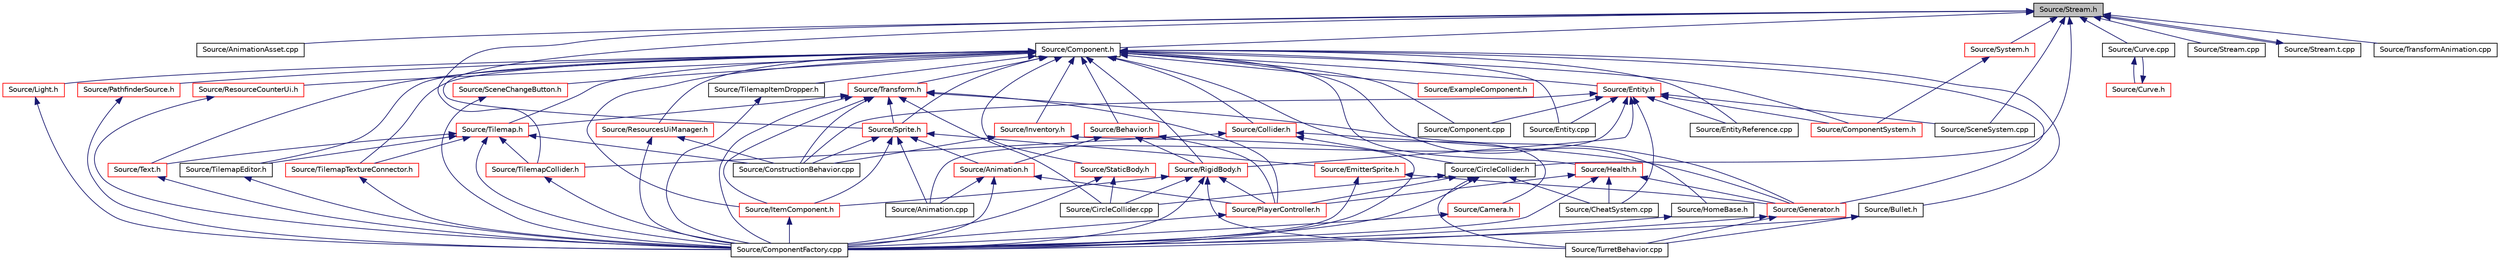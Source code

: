 digraph "Source/Stream.h"
{
 // LATEX_PDF_SIZE
  edge [fontname="Helvetica",fontsize="10",labelfontname="Helvetica",labelfontsize="10"];
  node [fontname="Helvetica",fontsize="10",shape=record];
  Node1 [label="Source/Stream.h",height=0.2,width=0.4,color="black", fillcolor="grey75", style="filled", fontcolor="black",tooltip="JSON File reading/writing."];
  Node1 -> Node2 [dir="back",color="midnightblue",fontsize="10",style="solid"];
  Node2 [label="Source/AnimationAsset.cpp",height=0.2,width=0.4,color="black", fillcolor="white", style="filled",URL="$AnimationAsset_8cpp.html",tooltip="Asset that contains information about a spritesheet animation."];
  Node1 -> Node3 [dir="back",color="midnightblue",fontsize="10",style="solid"];
  Node3 [label="Source/CircleCollider.h",height=0.2,width=0.4,color="black", fillcolor="white", style="filled",URL="$CircleCollider_8h.html",tooltip="Circle-shaped collider."];
  Node3 -> Node4 [dir="back",color="midnightblue",fontsize="10",style="solid"];
  Node4 [label="Source/CheatSystem.cpp",height=0.2,width=0.4,color="black", fillcolor="white", style="filled",URL="$CheatSystem_8cpp.html",tooltip="CheatSystem Class definition."];
  Node3 -> Node5 [dir="back",color="midnightblue",fontsize="10",style="solid"];
  Node5 [label="Source/CircleCollider.cpp",height=0.2,width=0.4,color="black", fillcolor="white", style="filled",URL="$CircleCollider_8cpp.html",tooltip="Circle-shaped collider."];
  Node3 -> Node6 [dir="back",color="midnightblue",fontsize="10",style="solid"];
  Node6 [label="Source/ComponentFactory.cpp",height=0.2,width=0.4,color="black", fillcolor="white", style="filled",URL="$ComponentFactory_8cpp.html",tooltip="Definitions for the component factory class."];
  Node3 -> Node7 [dir="back",color="midnightblue",fontsize="10",style="solid"];
  Node7 [label="Source/PlayerController.h",height=0.2,width=0.4,color="red", fillcolor="white", style="filled",URL="$PlayerController_8h.html",tooltip="PlayerController Behaviour Class."];
  Node7 -> Node6 [dir="back",color="midnightblue",fontsize="10",style="solid"];
  Node3 -> Node10 [dir="back",color="midnightblue",fontsize="10",style="solid"];
  Node10 [label="Source/TurretBehavior.cpp",height=0.2,width=0.4,color="black", fillcolor="white", style="filled",URL="$TurretBehavior_8cpp.html",tooltip="Behavior Compenent for Basic Turret"];
  Node1 -> Node11 [dir="back",color="midnightblue",fontsize="10",style="solid"];
  Node11 [label="Source/Component.h",height=0.2,width=0.4,color="black", fillcolor="white", style="filled",URL="$Component_8h.html",tooltip="Virtual component header."];
  Node11 -> Node12 [dir="back",color="midnightblue",fontsize="10",style="solid"];
  Node12 [label="Source/Behavior.h",height=0.2,width=0.4,color="red", fillcolor="white", style="filled",URL="$Behavior_8h.html",tooltip="Virtual behavior component header."];
  Node12 -> Node13 [dir="back",color="midnightblue",fontsize="10",style="solid"];
  Node13 [label="Source/Animation.h",height=0.2,width=0.4,color="red", fillcolor="white", style="filled",URL="$Animation_8h.html",tooltip="animation component class"];
  Node13 -> Node14 [dir="back",color="midnightblue",fontsize="10",style="solid"];
  Node14 [label="Source/Animation.cpp",height=0.2,width=0.4,color="black", fillcolor="white", style="filled",URL="$Animation_8cpp.html",tooltip="animation component implimentation"];
  Node13 -> Node6 [dir="back",color="midnightblue",fontsize="10",style="solid"];
  Node13 -> Node7 [dir="back",color="midnightblue",fontsize="10",style="solid"];
  Node12 -> Node7 [dir="back",color="midnightblue",fontsize="10",style="solid"];
  Node12 -> Node48 [dir="back",color="midnightblue",fontsize="10",style="solid"];
  Node48 [label="Source/RigidBody.h",height=0.2,width=0.4,color="red", fillcolor="white", style="filled",URL="$RigidBody_8h_source.html",tooltip=" "];
  Node48 -> Node5 [dir="back",color="midnightblue",fontsize="10",style="solid"];
  Node48 -> Node6 [dir="back",color="midnightblue",fontsize="10",style="solid"];
  Node48 -> Node59 [dir="back",color="midnightblue",fontsize="10",style="solid"];
  Node59 [label="Source/ItemComponent.h",height=0.2,width=0.4,color="red", fillcolor="white", style="filled",URL="$ItemComponent_8h.html",tooltip="Item in the world that can be picked up."];
  Node59 -> Node6 [dir="back",color="midnightblue",fontsize="10",style="solid"];
  Node48 -> Node7 [dir="back",color="midnightblue",fontsize="10",style="solid"];
  Node48 -> Node10 [dir="back",color="midnightblue",fontsize="10",style="solid"];
  Node11 -> Node62 [dir="back",color="midnightblue",fontsize="10",style="solid"];
  Node62 [label="Source/Bullet.h",height=0.2,width=0.4,color="black", fillcolor="white", style="filled",URL="$Bullet_8h_source.html",tooltip=" "];
  Node62 -> Node6 [dir="back",color="midnightblue",fontsize="10",style="solid"];
  Node62 -> Node10 [dir="back",color="midnightblue",fontsize="10",style="solid"];
  Node11 -> Node63 [dir="back",color="midnightblue",fontsize="10",style="solid"];
  Node63 [label="Source/Camera.h",height=0.2,width=0.4,color="red", fillcolor="white", style="filled",URL="$Camera_8h.html",tooltip="Camera component for rendering."];
  Node63 -> Node6 [dir="back",color="midnightblue",fontsize="10",style="solid"];
  Node11 -> Node75 [dir="back",color="midnightblue",fontsize="10",style="solid"];
  Node75 [label="Source/Collider.h",height=0.2,width=0.4,color="red", fillcolor="white", style="filled",URL="$Collider_8h.html",tooltip="Base component for detecting collisions."];
  Node75 -> Node3 [dir="back",color="midnightblue",fontsize="10",style="solid"];
  Node75 -> Node24 [dir="back",color="midnightblue",fontsize="10",style="solid"];
  Node24 [label="Source/Generator.h",height=0.2,width=0.4,color="red", fillcolor="white", style="filled",URL="$Generator_8h_source.html",tooltip=" "];
  Node24 -> Node6 [dir="back",color="midnightblue",fontsize="10",style="solid"];
  Node24 -> Node10 [dir="back",color="midnightblue",fontsize="10",style="solid"];
  Node75 -> Node76 [dir="back",color="midnightblue",fontsize="10",style="solid"];
  Node76 [label="Source/TilemapCollider.h",height=0.2,width=0.4,color="red", fillcolor="white", style="filled",URL="$TilemapCollider_8h.html",tooltip="tilemap collider"];
  Node76 -> Node6 [dir="back",color="midnightblue",fontsize="10",style="solid"];
  Node11 -> Node77 [dir="back",color="midnightblue",fontsize="10",style="solid"];
  Node77 [label="Source/Component.cpp",height=0.2,width=0.4,color="black", fillcolor="white", style="filled",URL="$Component_8cpp.html",tooltip="Virtual component header."];
  Node11 -> Node78 [dir="back",color="midnightblue",fontsize="10",style="solid"];
  Node78 [label="Source/ComponentSystem.h",height=0.2,width=0.4,color="red", fillcolor="white", style="filled",URL="$ComponentSystem_8h.html",tooltip="System that keeps track of a specific kind of Component."];
  Node11 -> Node82 [dir="back",color="midnightblue",fontsize="10",style="solid"];
  Node82 [label="Source/Entity.cpp",height=0.2,width=0.4,color="black", fillcolor="white", style="filled",URL="$Entity_8cpp.html",tooltip="Function definitions for the Entity class."];
  Node11 -> Node86 [dir="back",color="midnightblue",fontsize="10",style="solid"];
  Node86 [label="Source/Entity.h",height=0.2,width=0.4,color="red", fillcolor="white", style="filled",URL="$Entity_8h.html",tooltip="Entity class which holds Components."];
  Node86 -> Node14 [dir="back",color="midnightblue",fontsize="10",style="solid"];
  Node86 -> Node4 [dir="back",color="midnightblue",fontsize="10",style="solid"];
  Node86 -> Node77 [dir="back",color="midnightblue",fontsize="10",style="solid"];
  Node86 -> Node78 [dir="back",color="midnightblue",fontsize="10",style="solid"];
  Node86 -> Node22 [dir="back",color="midnightblue",fontsize="10",style="solid"];
  Node22 [label="Source/ConstructionBehavior.cpp",height=0.2,width=0.4,color="black", fillcolor="white", style="filled",URL="$ConstructionBehavior_8cpp.html",tooltip="handles the construction of towers and modification of terrain"];
  Node86 -> Node82 [dir="back",color="midnightblue",fontsize="10",style="solid"];
  Node86 -> Node114 [dir="back",color="midnightblue",fontsize="10",style="solid"];
  Node114 [label="Source/EntityReference.cpp",height=0.2,width=0.4,color="black", fillcolor="white", style="filled",URL="$EntityReference_8cpp.html",tooltip="a reference to an Entity in the scene"];
  Node86 -> Node48 [dir="back",color="midnightblue",fontsize="10",style="solid"];
  Node86 -> Node110 [dir="back",color="midnightblue",fontsize="10",style="solid"];
  Node110 [label="Source/SceneSystem.cpp",height=0.2,width=0.4,color="black", fillcolor="white", style="filled",URL="$SceneSystem_8cpp.html",tooltip="handles the process of resetting and changing scenes"];
  Node11 -> Node114 [dir="back",color="midnightblue",fontsize="10",style="solid"];
  Node11 -> Node122 [dir="back",color="midnightblue",fontsize="10",style="solid"];
  Node122 [label="Source/ExampleComponent.h",height=0.2,width=0.4,color="red", fillcolor="white", style="filled",URL="$ExampleComponent_8h.html",tooltip="DESCRIPTION HERE."];
  Node11 -> Node24 [dir="back",color="midnightblue",fontsize="10",style="solid"];
  Node11 -> Node124 [dir="back",color="midnightblue",fontsize="10",style="solid"];
  Node124 [label="Source/Health.h",height=0.2,width=0.4,color="red", fillcolor="white", style="filled",URL="$Health_8h_source.html",tooltip=" "];
  Node124 -> Node4 [dir="back",color="midnightblue",fontsize="10",style="solid"];
  Node124 -> Node6 [dir="back",color="midnightblue",fontsize="10",style="solid"];
  Node124 -> Node24 [dir="back",color="midnightblue",fontsize="10",style="solid"];
  Node124 -> Node7 [dir="back",color="midnightblue",fontsize="10",style="solid"];
  Node11 -> Node125 [dir="back",color="midnightblue",fontsize="10",style="solid"];
  Node125 [label="Source/HomeBase.h",height=0.2,width=0.4,color="black", fillcolor="white", style="filled",URL="$HomeBase_8h_source.html",tooltip=" "];
  Node125 -> Node6 [dir="back",color="midnightblue",fontsize="10",style="solid"];
  Node11 -> Node126 [dir="back",color="midnightblue",fontsize="10",style="solid"];
  Node126 [label="Source/Inventory.h",height=0.2,width=0.4,color="red", fillcolor="white", style="filled",URL="$Inventory_8h.html",tooltip="Inventory component that stores items."];
  Node126 -> Node6 [dir="back",color="midnightblue",fontsize="10",style="solid"];
  Node126 -> Node22 [dir="back",color="midnightblue",fontsize="10",style="solid"];
  Node11 -> Node59 [dir="back",color="midnightblue",fontsize="10",style="solid"];
  Node11 -> Node127 [dir="back",color="midnightblue",fontsize="10",style="solid"];
  Node127 [label="Source/Light.h",height=0.2,width=0.4,color="red", fillcolor="white", style="filled",URL="$Light_8h.html",tooltip="Light source component. It shines."];
  Node127 -> Node6 [dir="back",color="midnightblue",fontsize="10",style="solid"];
  Node11 -> Node128 [dir="back",color="midnightblue",fontsize="10",style="solid"];
  Node128 [label="Source/PathfinderSource.h",height=0.2,width=0.4,color="red", fillcolor="white", style="filled",URL="$PathfinderSource_8h.html",tooltip="Defines parent entity as the map for pathfinding."];
  Node128 -> Node6 [dir="back",color="midnightblue",fontsize="10",style="solid"];
  Node11 -> Node129 [dir="back",color="midnightblue",fontsize="10",style="solid"];
  Node129 [label="Source/ResourceCounterUi.h",height=0.2,width=0.4,color="red", fillcolor="white", style="filled",URL="$ResourceCounterUi_8h.html",tooltip="Ui Component that displays a resource sprite and a count."];
  Node129 -> Node6 [dir="back",color="midnightblue",fontsize="10",style="solid"];
  Node11 -> Node91 [dir="back",color="midnightblue",fontsize="10",style="solid"];
  Node91 [label="Source/ResourcesUiManager.h",height=0.2,width=0.4,color="red", fillcolor="white", style="filled",URL="$ResourcesUiManager_8h.html",tooltip="Component that manages the UI for displaying what resources a player currently has."];
  Node91 -> Node6 [dir="back",color="midnightblue",fontsize="10",style="solid"];
  Node91 -> Node22 [dir="back",color="midnightblue",fontsize="10",style="solid"];
  Node11 -> Node48 [dir="back",color="midnightblue",fontsize="10",style="solid"];
  Node11 -> Node130 [dir="back",color="midnightblue",fontsize="10",style="solid"];
  Node130 [label="Source/SceneChangeButton.h",height=0.2,width=0.4,color="red", fillcolor="white", style="filled",URL="$SceneChangeButton_8h.html",tooltip="Component that changes the scene when clicked."];
  Node130 -> Node6 [dir="back",color="midnightblue",fontsize="10",style="solid"];
  Node11 -> Node92 [dir="back",color="midnightblue",fontsize="10",style="solid"];
  Node92 [label="Source/Sprite.h",height=0.2,width=0.4,color="red", fillcolor="white", style="filled",URL="$Sprite_8h_source.html",tooltip=" "];
  Node92 -> Node14 [dir="back",color="midnightblue",fontsize="10",style="solid"];
  Node92 -> Node13 [dir="back",color="midnightblue",fontsize="10",style="solid"];
  Node92 -> Node22 [dir="back",color="midnightblue",fontsize="10",style="solid"];
  Node92 -> Node93 [dir="back",color="midnightblue",fontsize="10",style="solid"];
  Node93 [label="Source/EmitterSprite.h",height=0.2,width=0.4,color="red", fillcolor="white", style="filled",URL="$EmitterSprite_8h.html",tooltip="Renders particles using data from SSBO."];
  Node93 -> Node6 [dir="back",color="midnightblue",fontsize="10",style="solid"];
  Node93 -> Node24 [dir="back",color="midnightblue",fontsize="10",style="solid"];
  Node92 -> Node59 [dir="back",color="midnightblue",fontsize="10",style="solid"];
  Node11 -> Node131 [dir="back",color="midnightblue",fontsize="10",style="solid"];
  Node131 [label="Source/StaticBody.h",height=0.2,width=0.4,color="red", fillcolor="white", style="filled",URL="$StaticBody_8h.html",tooltip="pysics body which can be collided with and does not move"];
  Node131 -> Node5 [dir="back",color="midnightblue",fontsize="10",style="solid"];
  Node131 -> Node6 [dir="back",color="midnightblue",fontsize="10",style="solid"];
  Node11 -> Node119 [dir="back",color="midnightblue",fontsize="10",style="solid"];
  Node119 [label="Source/Text.h",height=0.2,width=0.4,color="red", fillcolor="white", style="filled",URL="$Text_8h.html",tooltip="Component that makes use of Tilemap to draw text."];
  Node119 -> Node6 [dir="back",color="midnightblue",fontsize="10",style="solid"];
  Node11 -> Node118 [dir="back",color="midnightblue",fontsize="10",style="solid"];
  Node118 [label="Source/Tilemap.h",height=0.2,width=0.4,color="red", fillcolor="white", style="filled",URL="$Tilemap_8h.html",tooltip="Tilemap component - loads and manages a tilemap array."];
  Node118 -> Node6 [dir="back",color="midnightblue",fontsize="10",style="solid"];
  Node118 -> Node22 [dir="back",color="midnightblue",fontsize="10",style="solid"];
  Node118 -> Node119 [dir="back",color="midnightblue",fontsize="10",style="solid"];
  Node118 -> Node76 [dir="back",color="midnightblue",fontsize="10",style="solid"];
  Node118 -> Node99 [dir="back",color="midnightblue",fontsize="10",style="solid"];
  Node99 [label="Source/TilemapEditor.h",height=0.2,width=0.4,color="black", fillcolor="white", style="filled",URL="$TilemapEditor_8h.html",tooltip="Component that allows direct editing of a Tilemap."];
  Node99 -> Node6 [dir="back",color="midnightblue",fontsize="10",style="solid"];
  Node118 -> Node121 [dir="back",color="midnightblue",fontsize="10",style="solid"];
  Node121 [label="Source/TilemapTextureConnector.h",height=0.2,width=0.4,color="red", fillcolor="white", style="filled",URL="$TilemapTextureConnector_8h.html",tooltip="Component that uses a parent 'source' tilemap to update a child tilemap with connected textures."];
  Node121 -> Node6 [dir="back",color="midnightblue",fontsize="10",style="solid"];
  Node11 -> Node99 [dir="back",color="midnightblue",fontsize="10",style="solid"];
  Node11 -> Node100 [dir="back",color="midnightblue",fontsize="10",style="solid"];
  Node100 [label="Source/TilemapItemDropper.h",height=0.2,width=0.4,color="black", fillcolor="white", style="filled",URL="$TilemapItemDropper_8h.html",tooltip="Drops an item whenever a tile is broken."];
  Node100 -> Node6 [dir="back",color="midnightblue",fontsize="10",style="solid"];
  Node11 -> Node121 [dir="back",color="midnightblue",fontsize="10",style="solid"];
  Node11 -> Node133 [dir="back",color="midnightblue",fontsize="10",style="solid"];
  Node133 [label="Source/Transform.h",height=0.2,width=0.4,color="red", fillcolor="white", style="filled",URL="$Transform_8h.html",tooltip="Transform."];
  Node133 -> Node5 [dir="back",color="midnightblue",fontsize="10",style="solid"];
  Node133 -> Node6 [dir="back",color="midnightblue",fontsize="10",style="solid"];
  Node133 -> Node22 [dir="back",color="midnightblue",fontsize="10",style="solid"];
  Node133 -> Node24 [dir="back",color="midnightblue",fontsize="10",style="solid"];
  Node133 -> Node59 [dir="back",color="midnightblue",fontsize="10",style="solid"];
  Node133 -> Node7 [dir="back",color="midnightblue",fontsize="10",style="solid"];
  Node133 -> Node92 [dir="back",color="midnightblue",fontsize="10",style="solid"];
  Node133 -> Node118 [dir="back",color="midnightblue",fontsize="10",style="solid"];
  Node1 -> Node138 [dir="back",color="midnightblue",fontsize="10",style="solid"];
  Node138 [label="Source/Curve.cpp",height=0.2,width=0.4,color="black", fillcolor="white", style="filled",URL="$Curve_8cpp.html",tooltip="class for interpolating between sequences of values"];
  Node138 -> Node139 [dir="back",color="midnightblue",fontsize="10",style="solid"];
  Node139 [label="Source/Curve.h",height=0.2,width=0.4,color="red", fillcolor="white", style="filled",URL="$Curve_8h.html",tooltip="class for interpolating between sequences of values"];
  Node139 -> Node138 [dir="back",color="midnightblue",fontsize="10",style="solid"];
  Node1 -> Node110 [dir="back",color="midnightblue",fontsize="10",style="solid"];
  Node1 -> Node92 [dir="back",color="midnightblue",fontsize="10",style="solid"];
  Node1 -> Node142 [dir="back",color="midnightblue",fontsize="10",style="solid"];
  Node142 [label="Source/Stream.cpp",height=0.2,width=0.4,color="black", fillcolor="white", style="filled",URL="$Stream_8cpp.html",tooltip="JSON File reading/writing."];
  Node1 -> Node143 [dir="back",color="midnightblue",fontsize="10",style="solid"];
  Node143 [label="Source/Stream.t.cpp",height=0.2,width=0.4,color="black", fillcolor="white", style="filled",URL="$Stream_8t_8cpp.html",tooltip="JSON File reading/writing."];
  Node143 -> Node1 [dir="back",color="midnightblue",fontsize="10",style="solid"];
  Node1 -> Node144 [dir="back",color="midnightblue",fontsize="10",style="solid"];
  Node144 [label="Source/System.h",height=0.2,width=0.4,color="red", fillcolor="white", style="filled",URL="$System_8h.html",tooltip="Base class for all Systems."];
  Node144 -> Node78 [dir="back",color="midnightblue",fontsize="10",style="solid"];
  Node1 -> Node76 [dir="back",color="midnightblue",fontsize="10",style="solid"];
  Node1 -> Node141 [dir="back",color="midnightblue",fontsize="10",style="solid"];
  Node141 [label="Source/TransformAnimation.cpp",height=0.2,width=0.4,color="black", fillcolor="white", style="filled",URL="$TransformAnimation_8cpp.html",tooltip="Asset that animates a Transform with Curves."];
}
